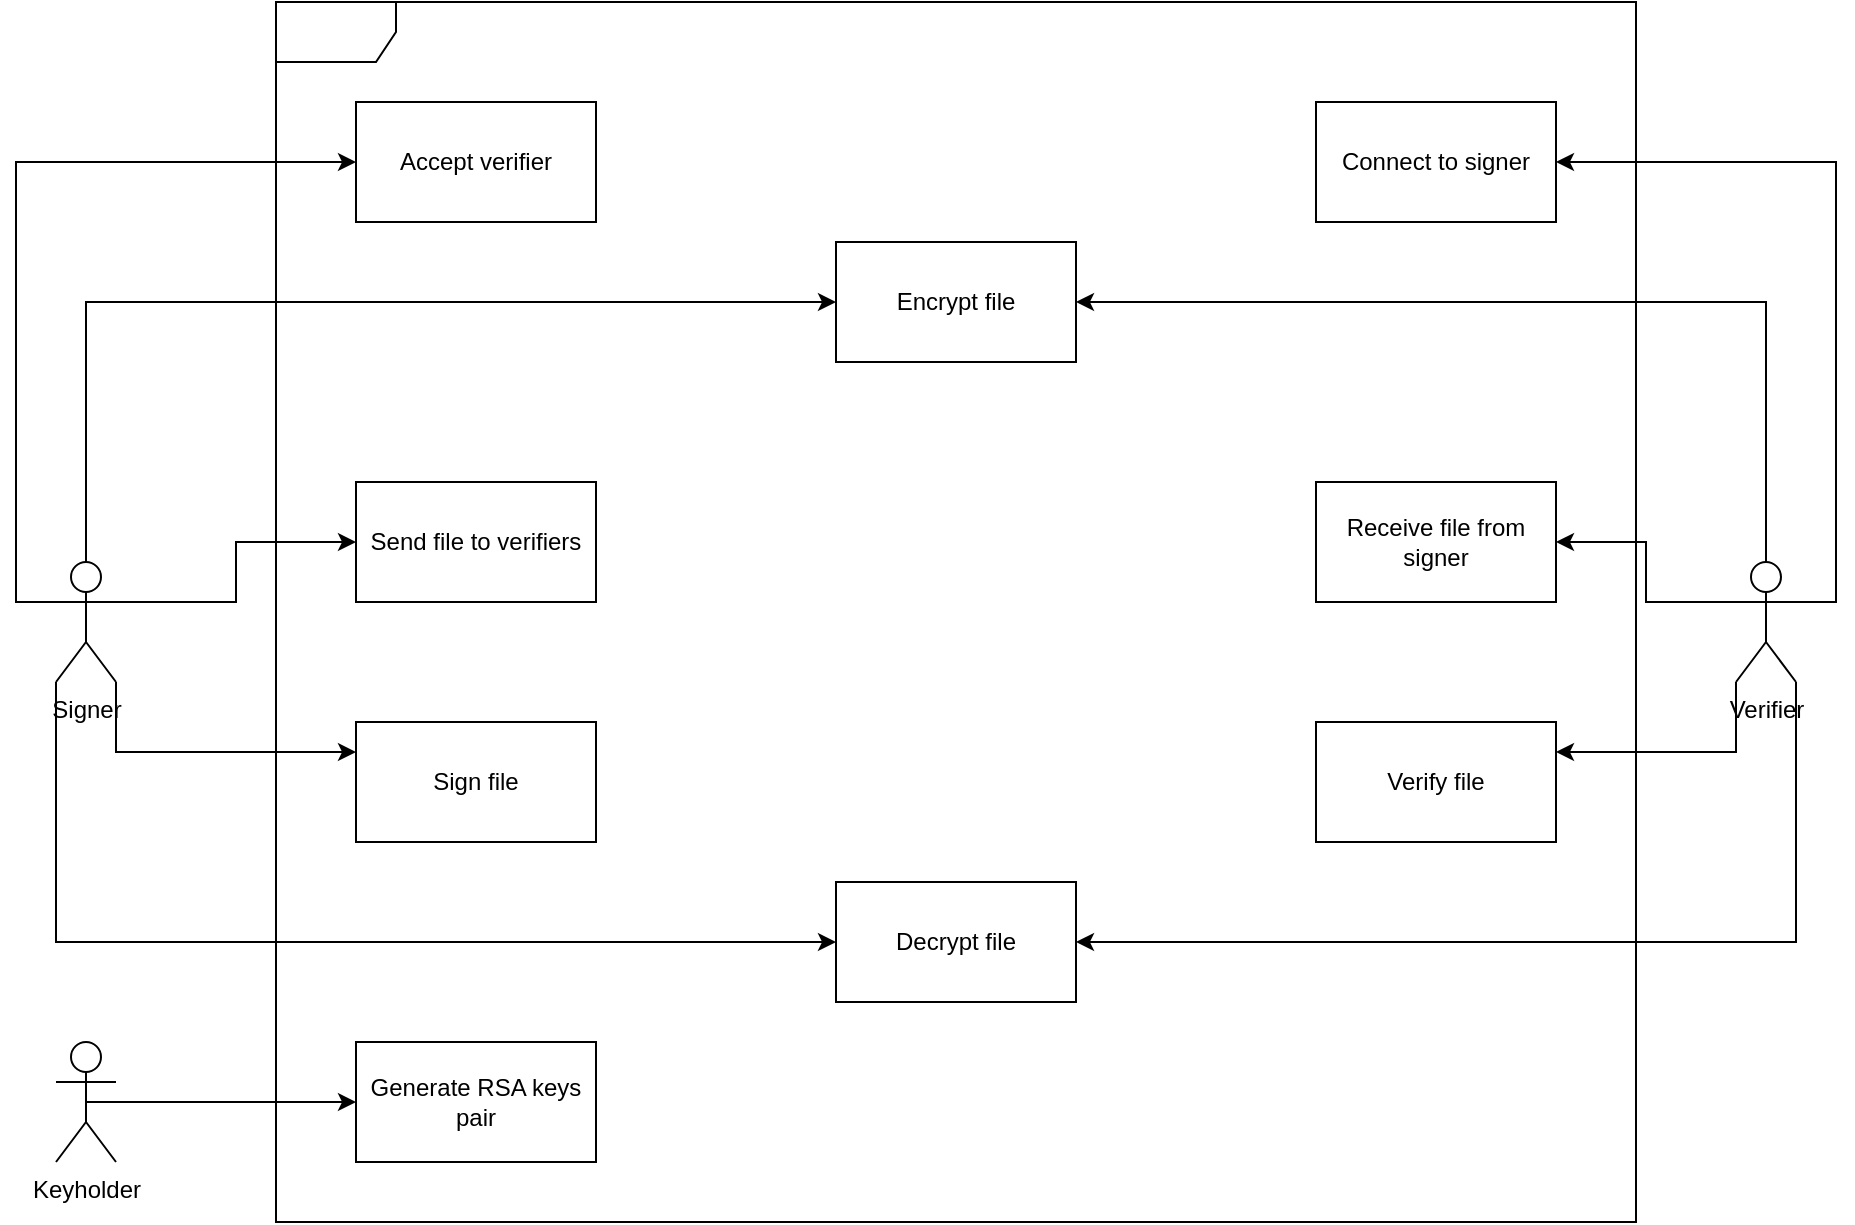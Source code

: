 <mxfile version="23.1.6" type="github">
  <diagram name="Strona-1" id="TTjGYXf1ocC-9Z0RMeZj">
    <mxGraphModel dx="1313" dy="1867" grid="1" gridSize="10" guides="1" tooltips="1" connect="1" arrows="1" fold="1" page="1" pageScale="1" pageWidth="827" pageHeight="1169" math="0" shadow="0">
      <root>
        <mxCell id="0" />
        <mxCell id="1" parent="0" />
        <mxCell id="yAPrmbFOTz-pm8HXEm0U-16" style="edgeStyle=orthogonalEdgeStyle;rounded=0;orthogonalLoop=1;jettySize=auto;html=1;exitX=1;exitY=1;exitDx=0;exitDy=0;exitPerimeter=0;entryX=0;entryY=0.25;entryDx=0;entryDy=0;" parent="1" source="bYOMzMcMHJjyalzg_KUC-1" target="yAPrmbFOTz-pm8HXEm0U-6" edge="1">
          <mxGeometry relative="1" as="geometry" />
        </mxCell>
        <mxCell id="yAPrmbFOTz-pm8HXEm0U-17" style="edgeStyle=orthogonalEdgeStyle;rounded=0;orthogonalLoop=1;jettySize=auto;html=1;exitX=0;exitY=1;exitDx=0;exitDy=0;exitPerimeter=0;entryX=0;entryY=0.5;entryDx=0;entryDy=0;" parent="1" source="bYOMzMcMHJjyalzg_KUC-1" target="yAPrmbFOTz-pm8HXEm0U-9" edge="1">
          <mxGeometry relative="1" as="geometry">
            <Array as="points">
              <mxPoint x="90" y="350" />
            </Array>
          </mxGeometry>
        </mxCell>
        <mxCell id="yAPrmbFOTz-pm8HXEm0U-26" style="edgeStyle=orthogonalEdgeStyle;rounded=0;orthogonalLoop=1;jettySize=auto;html=1;exitX=0.5;exitY=0;exitDx=0;exitDy=0;exitPerimeter=0;entryX=0;entryY=0.5;entryDx=0;entryDy=0;" parent="1" source="bYOMzMcMHJjyalzg_KUC-1" target="yAPrmbFOTz-pm8HXEm0U-8" edge="1">
          <mxGeometry relative="1" as="geometry" />
        </mxCell>
        <mxCell id="yAPrmbFOTz-pm8HXEm0U-46" style="edgeStyle=orthogonalEdgeStyle;rounded=0;orthogonalLoop=1;jettySize=auto;html=1;exitX=0;exitY=0.333;exitDx=0;exitDy=0;exitPerimeter=0;entryX=0;entryY=0.5;entryDx=0;entryDy=0;" parent="1" source="bYOMzMcMHJjyalzg_KUC-1" target="yAPrmbFOTz-pm8HXEm0U-40" edge="1">
          <mxGeometry relative="1" as="geometry" />
        </mxCell>
        <mxCell id="JVupB_9TWTSp-oHyD7vr-1" style="edgeStyle=orthogonalEdgeStyle;rounded=0;orthogonalLoop=1;jettySize=auto;html=1;exitX=1;exitY=0.333;exitDx=0;exitDy=0;exitPerimeter=0;entryX=0;entryY=0.5;entryDx=0;entryDy=0;" edge="1" parent="1" source="bYOMzMcMHJjyalzg_KUC-1" target="yAPrmbFOTz-pm8HXEm0U-7">
          <mxGeometry relative="1" as="geometry" />
        </mxCell>
        <mxCell id="bYOMzMcMHJjyalzg_KUC-1" value="Signer" style="shape=umlActor;verticalLabelPosition=bottom;verticalAlign=top;html=1;" parent="1" vertex="1">
          <mxGeometry x="90" y="160" width="30" height="60" as="geometry" />
        </mxCell>
        <mxCell id="bYOMzMcMHJjyalzg_KUC-2" value="" style="shape=umlFrame;whiteSpace=wrap;html=1;pointerEvents=0;" parent="1" vertex="1">
          <mxGeometry x="200" y="-120" width="680" height="610" as="geometry" />
        </mxCell>
        <mxCell id="yAPrmbFOTz-pm8HXEm0U-33" style="edgeStyle=orthogonalEdgeStyle;rounded=0;orthogonalLoop=1;jettySize=auto;html=1;exitX=0.5;exitY=0.5;exitDx=0;exitDy=0;exitPerimeter=0;entryX=0;entryY=0.5;entryDx=0;entryDy=0;" parent="1" source="bYOMzMcMHJjyalzg_KUC-3" target="yAPrmbFOTz-pm8HXEm0U-1" edge="1">
          <mxGeometry relative="1" as="geometry" />
        </mxCell>
        <mxCell id="bYOMzMcMHJjyalzg_KUC-3" value="Keyholder" style="shape=umlActor;verticalLabelPosition=bottom;verticalAlign=top;html=1;" parent="1" vertex="1">
          <mxGeometry x="90" y="400" width="30" height="60" as="geometry" />
        </mxCell>
        <mxCell id="yAPrmbFOTz-pm8HXEm0U-15" style="edgeStyle=orthogonalEdgeStyle;rounded=0;orthogonalLoop=1;jettySize=auto;html=1;exitX=0;exitY=1;exitDx=0;exitDy=0;exitPerimeter=0;entryX=1;entryY=0.25;entryDx=0;entryDy=0;" parent="1" source="bYOMzMcMHJjyalzg_KUC-4" target="yAPrmbFOTz-pm8HXEm0U-2" edge="1">
          <mxGeometry relative="1" as="geometry" />
        </mxCell>
        <mxCell id="yAPrmbFOTz-pm8HXEm0U-18" style="edgeStyle=orthogonalEdgeStyle;rounded=0;orthogonalLoop=1;jettySize=auto;html=1;exitX=1;exitY=1;exitDx=0;exitDy=0;exitPerimeter=0;entryX=1;entryY=0.5;entryDx=0;entryDy=0;" parent="1" source="bYOMzMcMHJjyalzg_KUC-4" target="yAPrmbFOTz-pm8HXEm0U-9" edge="1">
          <mxGeometry relative="1" as="geometry">
            <Array as="points">
              <mxPoint x="960" y="350" />
            </Array>
          </mxGeometry>
        </mxCell>
        <mxCell id="yAPrmbFOTz-pm8HXEm0U-25" style="edgeStyle=orthogonalEdgeStyle;rounded=0;orthogonalLoop=1;jettySize=auto;html=1;exitX=0.5;exitY=0;exitDx=0;exitDy=0;exitPerimeter=0;entryX=1;entryY=0.5;entryDx=0;entryDy=0;" parent="1" source="bYOMzMcMHJjyalzg_KUC-4" target="yAPrmbFOTz-pm8HXEm0U-8" edge="1">
          <mxGeometry relative="1" as="geometry" />
        </mxCell>
        <mxCell id="yAPrmbFOTz-pm8HXEm0U-47" style="edgeStyle=orthogonalEdgeStyle;rounded=0;orthogonalLoop=1;jettySize=auto;html=1;exitX=1;exitY=0.333;exitDx=0;exitDy=0;exitPerimeter=0;entryX=1;entryY=0.5;entryDx=0;entryDy=0;" parent="1" source="bYOMzMcMHJjyalzg_KUC-4" target="yAPrmbFOTz-pm8HXEm0U-41" edge="1">
          <mxGeometry relative="1" as="geometry" />
        </mxCell>
        <mxCell id="JVupB_9TWTSp-oHyD7vr-2" style="edgeStyle=orthogonalEdgeStyle;rounded=0;orthogonalLoop=1;jettySize=auto;html=1;exitX=0;exitY=0.333;exitDx=0;exitDy=0;exitPerimeter=0;entryX=1;entryY=0.5;entryDx=0;entryDy=0;" edge="1" parent="1" source="bYOMzMcMHJjyalzg_KUC-4" target="yAPrmbFOTz-pm8HXEm0U-11">
          <mxGeometry relative="1" as="geometry" />
        </mxCell>
        <mxCell id="bYOMzMcMHJjyalzg_KUC-4" value="Verifier" style="shape=umlActor;verticalLabelPosition=bottom;verticalAlign=top;html=1;" parent="1" vertex="1">
          <mxGeometry x="930" y="160" width="30" height="60" as="geometry" />
        </mxCell>
        <mxCell id="yAPrmbFOTz-pm8HXEm0U-1" value="Generate RSA keys pair" style="rounded=0;whiteSpace=wrap;html=1;" parent="1" vertex="1">
          <mxGeometry x="240" y="400" width="120" height="60" as="geometry" />
        </mxCell>
        <mxCell id="yAPrmbFOTz-pm8HXEm0U-2" value="Verify file" style="rounded=0;whiteSpace=wrap;html=1;" parent="1" vertex="1">
          <mxGeometry x="720" y="240" width="120" height="60" as="geometry" />
        </mxCell>
        <mxCell id="yAPrmbFOTz-pm8HXEm0U-6" value="Sign file" style="rounded=0;whiteSpace=wrap;html=1;" parent="1" vertex="1">
          <mxGeometry x="240" y="240" width="120" height="60" as="geometry" />
        </mxCell>
        <mxCell id="yAPrmbFOTz-pm8HXEm0U-7" value="Send file to verifiers" style="rounded=0;whiteSpace=wrap;html=1;" parent="1" vertex="1">
          <mxGeometry x="240" y="120" width="120" height="60" as="geometry" />
        </mxCell>
        <mxCell id="yAPrmbFOTz-pm8HXEm0U-8" value="Encrypt file" style="rounded=0;whiteSpace=wrap;html=1;" parent="1" vertex="1">
          <mxGeometry x="480" width="120" height="60" as="geometry" />
        </mxCell>
        <mxCell id="yAPrmbFOTz-pm8HXEm0U-9" value="Decrypt file" style="rounded=0;whiteSpace=wrap;html=1;" parent="1" vertex="1">
          <mxGeometry x="480" y="320" width="120" height="60" as="geometry" />
        </mxCell>
        <mxCell id="yAPrmbFOTz-pm8HXEm0U-11" value="Receive file from signer" style="rounded=0;whiteSpace=wrap;html=1;" parent="1" vertex="1">
          <mxGeometry x="720" y="120" width="120" height="60" as="geometry" />
        </mxCell>
        <mxCell id="yAPrmbFOTz-pm8HXEm0U-40" value="Accept verifier" style="rounded=0;whiteSpace=wrap;html=1;" parent="1" vertex="1">
          <mxGeometry x="240" y="-70" width="120" height="60" as="geometry" />
        </mxCell>
        <mxCell id="yAPrmbFOTz-pm8HXEm0U-41" value="Connect to signer" style="rounded=0;whiteSpace=wrap;html=1;" parent="1" vertex="1">
          <mxGeometry x="720" y="-70" width="120" height="60" as="geometry" />
        </mxCell>
      </root>
    </mxGraphModel>
  </diagram>
</mxfile>
